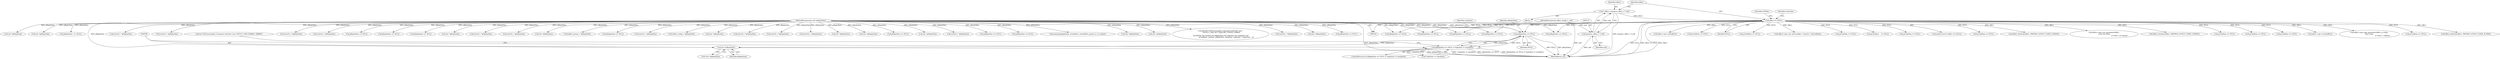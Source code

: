 digraph "1_Android_aeea52da00d210587fb3ed895de3d5f2e0264c88_9@del" {
"1000541" [label="(Call,pReplyData == NULL)"];
"1000106" [label="(MethodParameterIn,void *pReplyData)"];
"1000117" [label="(Call,effect == NULL)"];
"1000109" [label="(Call,* effect = (preproc_effect_t *) self)"];
"1000111" [label="(Call,(preproc_effect_t *) self)"];
"1000101" [label="(MethodParameterIn,effect_handle_t  self)"];
"1000540" [label="(Call,pReplyData == NULL || *replySize != sizeof(int))"];
"1000557" [label="(Call,(int *)pReplyData)"];
"1000149" [label="(Call,effect->ops->init(effect))"];
"1000795" [label="(Call,pReplyData == NULL)"];
"1000106" [label="(MethodParameterIn,void *pReplyData)"];
"1000123" [label="(Identifier,EINVAL)"];
"1000205" [label="(Call,(int *)pReplyData)"];
"1000153" [label="(Call,(int *)pReplyData)"];
"1000467" [label="(Call,pCmdData == NULL)"];
"1000119" [label="(Identifier,NULL)"];
"1000171" [label="(Call,pReplyData  == NULL)"];
"1000540" [label="(Call,pReplyData == NULL || *replySize != sizeof(int))"];
"1001009" [label="(Call,(uint32_t *)pReplyData)"];
"1001090" [label="(Call,(uint32_t *)pReplyData)"];
"1001194" [label="(Call,(uint32_t *)pReplyData)"];
"1001272" [label="(Call,(uint32_t *)pReplyData)"];
"1000637" [label="(Call,pReplyData == NULL)"];
"1001039" [label="(Call,pReplyData == NULL)"];
"1001134" [label="(Call,pCmdData == NULL)"];
"1000287" [label="(Call,pReplyData == NULL)"];
"1000705" [label="(Call,(int *)pReplyData)"];
"1000543" [label="(Identifier,NULL)"];
"1000614" [label="(Call,effect->ops->set_device(effect, *(uint32_t *)pCmdData))"];
"1001104" [label="(Call,(uint32_t *)pReplyData)"];
"1000544" [label="(Call,*replySize != sizeof(int))"];
"1000111" [label="(Call,(preproc_effect_t *) self)"];
"1000101" [label="(MethodParameterIn,effect_handle_t  self)"];
"1000109" [label="(Call,* effect = (preproc_effect_t *) self)"];
"1000968" [label="(Call,(uint32_t *)pReplyData)"];
"1000551" [label="(Literal,\"PreProcessingFx_Command cmdCode Case: EFFECT_CMD_ENABLE: ERROR\")"];
"1000714" [label="(Call,pCmdData == NULL)"];
"1000162" [label="(Call,pCmdData    == NULL)"];
"1000836" [label="(Call,(int *)pReplyData)"];
"1000407" [label="(Call,(effect_param_t *)pReplyData)"];
"1000628" [label="(Call,pCmdData == NULL)"];
"1000326" [label="(Call,pReplyData == NULL)"];
"1000374" [label="(Call,pReplyData == NULL)"];
"1000556" [label="(Call,*(int *)pReplyData)"];
"1000980" [label="(Call,(uint32_t *)pReplyData)"];
"1000116" [label="(ControlStructure,if (effect == NULL))"];
"1000271" [label="(Call,(effect_config_t *)pReplyData)"];
"1000583" [label="(Call,(int *)pReplyData)"];
"1000943" [label="(Call,(uint32_t *)pReplyData)"];
"1000278" [label="(Call,pCmdData == NULL)"];
"1000586" [label="(Call,Effect_SetState(effect, PREPROC_EFFECT_STATE_CONFIG))"];
"1000523" [label="(Call,effect->ops->set_parameter(effect,\n (void *)p->data,\n                                                                p->data + p->psize))"];
"1000110" [label="(Identifier,effect)"];
"1000542" [label="(Identifier,pReplyData)"];
"1000253" [label="(Call,pReplyData == NULL)"];
"1000130" [label="(Call,pReplyData == NULL)"];
"1001244" [label="(Call,(uint32_t *)pReplyData)"];
"1000899" [label="(Call,(uint32_t *)pReplyData)"];
"1000125" [label="(Identifier,cmdCode)"];
"1000786" [label="(Call,(int *)pReplyData)"];
"1000303" [label="(Call,(int *)pReplyData)"];
"1000559" [label="(Identifier,pReplyData)"];
"1000246" [label="(Call,Effect_SetState(effect, PREPROC_EFFECT_STATE_CONFIG))"];
"1000594" [label="(Call,pCmdData == NULL)"];
"1000863" [label="(Call,pReplyData == NULL)"];
"1000852" [label="(Call,pCmdData == NULL)"];
"1000243" [label="(Call,(int *)pReplyData)"];
"1000546" [label="(Identifier,replySize)"];
"1000118" [label="(Identifier,effect)"];
"1001002" [label="(Call,(uint32_t *)pReplyData)"];
"1001146" [label="(Call,pReplyData == NULL)"];
"1000363" [label="(Call,pCmdData == NULL)"];
"1000356" [label="(Call,effect->ops->reset(effect))"];
"1000113" [label="(Identifier,self)"];
"1000437" [label="(Call,effect->ops->get_parameter(effect, p->data,\n &p->vsize,\n                                                       p->data + voffset))"];
"1000478" [label="(Call,pReplyData == NULL)"];
"1000107" [label="(Block,)"];
"1000539" [label="(ControlStructure,if (pReplyData == NULL || *replySize != sizeof(int)))"];
"1000541" [label="(Call,pReplyData == NULL)"];
"1000396" [label="(Call,memcpy(pReplyData, pCmdData, sizeof(effect_param_t) + p->psize))"];
"1000520" [label="(Call,(int *)pReplyData)"];
"1001295" [label="(MethodReturn,int)"];
"1000316" [label="(Call,(int *)pReplyData)"];
"1001159" [label="(Call,ALOGE(\"PreProcessingFx_Command cmdCode Case: \"\n \"EFFECT_CMD_SET_FEATURE_CONFIG: ERROR\n\"\n \"pCmdData %p cmdSize %d pReplyData %p replySize %p *replySize %d\",\n                        pCmdData, cmdSize, pReplyData, replySize, replySize ? *replySize : -1))"];
"1000557" [label="(Call,(int *)pReplyData)"];
"1000567" [label="(Call,pReplyData == NULL)"];
"1001075" [label="(Call,(uint32_t *)pReplyData)"];
"1001030" [label="(Call,pCmdData == NULL)"];
"1000560" [label="(Call,Effect_SetState(effect, PREPROC_EFFECT_STATE_ACTIVE))"];
"1000228" [label="(Call,(int *)pReplyData)"];
"1000718" [label="(Call,pReplyData == NULL)"];
"1000117" [label="(Call,effect == NULL)"];
"1000541" -> "1000540"  [label="AST: "];
"1000541" -> "1000543"  [label="CFG: "];
"1000542" -> "1000541"  [label="AST: "];
"1000543" -> "1000541"  [label="AST: "];
"1000546" -> "1000541"  [label="CFG: "];
"1000540" -> "1000541"  [label="CFG: "];
"1000541" -> "1001295"  [label="DDG: NULL"];
"1000541" -> "1001295"  [label="DDG: pReplyData"];
"1000541" -> "1000540"  [label="DDG: pReplyData"];
"1000541" -> "1000540"  [label="DDG: NULL"];
"1000106" -> "1000541"  [label="DDG: pReplyData"];
"1000117" -> "1000541"  [label="DDG: NULL"];
"1000541" -> "1000557"  [label="DDG: pReplyData"];
"1000106" -> "1000100"  [label="AST: "];
"1000106" -> "1001295"  [label="DDG: pReplyData"];
"1000106" -> "1000130"  [label="DDG: pReplyData"];
"1000106" -> "1000153"  [label="DDG: pReplyData"];
"1000106" -> "1000171"  [label="DDG: pReplyData"];
"1000106" -> "1000205"  [label="DDG: pReplyData"];
"1000106" -> "1000228"  [label="DDG: pReplyData"];
"1000106" -> "1000243"  [label="DDG: pReplyData"];
"1000106" -> "1000253"  [label="DDG: pReplyData"];
"1000106" -> "1000271"  [label="DDG: pReplyData"];
"1000106" -> "1000287"  [label="DDG: pReplyData"];
"1000106" -> "1000303"  [label="DDG: pReplyData"];
"1000106" -> "1000316"  [label="DDG: pReplyData"];
"1000106" -> "1000326"  [label="DDG: pReplyData"];
"1000106" -> "1000374"  [label="DDG: pReplyData"];
"1000106" -> "1000396"  [label="DDG: pReplyData"];
"1000106" -> "1000407"  [label="DDG: pReplyData"];
"1000106" -> "1000478"  [label="DDG: pReplyData"];
"1000106" -> "1000520"  [label="DDG: pReplyData"];
"1000106" -> "1000557"  [label="DDG: pReplyData"];
"1000106" -> "1000567"  [label="DDG: pReplyData"];
"1000106" -> "1000583"  [label="DDG: pReplyData"];
"1000106" -> "1000637"  [label="DDG: pReplyData"];
"1000106" -> "1000705"  [label="DDG: pReplyData"];
"1000106" -> "1000718"  [label="DDG: pReplyData"];
"1000106" -> "1000786"  [label="DDG: pReplyData"];
"1000106" -> "1000795"  [label="DDG: pReplyData"];
"1000106" -> "1000836"  [label="DDG: pReplyData"];
"1000106" -> "1000863"  [label="DDG: pReplyData"];
"1000106" -> "1000899"  [label="DDG: pReplyData"];
"1000106" -> "1000943"  [label="DDG: pReplyData"];
"1000106" -> "1000968"  [label="DDG: pReplyData"];
"1000106" -> "1000980"  [label="DDG: pReplyData"];
"1000106" -> "1001002"  [label="DDG: pReplyData"];
"1000106" -> "1001009"  [label="DDG: pReplyData"];
"1000106" -> "1001039"  [label="DDG: pReplyData"];
"1000106" -> "1001075"  [label="DDG: pReplyData"];
"1000106" -> "1001090"  [label="DDG: pReplyData"];
"1000106" -> "1001104"  [label="DDG: pReplyData"];
"1000106" -> "1001146"  [label="DDG: pReplyData"];
"1000106" -> "1001159"  [label="DDG: pReplyData"];
"1000106" -> "1001194"  [label="DDG: pReplyData"];
"1000106" -> "1001244"  [label="DDG: pReplyData"];
"1000106" -> "1001272"  [label="DDG: pReplyData"];
"1000117" -> "1000116"  [label="AST: "];
"1000117" -> "1000119"  [label="CFG: "];
"1000118" -> "1000117"  [label="AST: "];
"1000119" -> "1000117"  [label="AST: "];
"1000123" -> "1000117"  [label="CFG: "];
"1000125" -> "1000117"  [label="CFG: "];
"1000117" -> "1001295"  [label="DDG: effect == NULL"];
"1000117" -> "1001295"  [label="DDG: effect"];
"1000117" -> "1001295"  [label="DDG: NULL"];
"1000109" -> "1000117"  [label="DDG: effect"];
"1000117" -> "1000130"  [label="DDG: NULL"];
"1000117" -> "1000149"  [label="DDG: effect"];
"1000117" -> "1000162"  [label="DDG: NULL"];
"1000117" -> "1000246"  [label="DDG: effect"];
"1000117" -> "1000253"  [label="DDG: NULL"];
"1000117" -> "1000278"  [label="DDG: NULL"];
"1000117" -> "1000326"  [label="DDG: NULL"];
"1000117" -> "1000356"  [label="DDG: effect"];
"1000117" -> "1000363"  [label="DDG: NULL"];
"1000117" -> "1000437"  [label="DDG: effect"];
"1000117" -> "1000467"  [label="DDG: NULL"];
"1000117" -> "1000523"  [label="DDG: effect"];
"1000117" -> "1000560"  [label="DDG: effect"];
"1000117" -> "1000567"  [label="DDG: NULL"];
"1000117" -> "1000586"  [label="DDG: effect"];
"1000117" -> "1000594"  [label="DDG: NULL"];
"1000117" -> "1000614"  [label="DDG: effect"];
"1000117" -> "1000628"  [label="DDG: NULL"];
"1000117" -> "1000714"  [label="DDG: NULL"];
"1000117" -> "1000795"  [label="DDG: NULL"];
"1000117" -> "1000852"  [label="DDG: NULL"];
"1000117" -> "1001030"  [label="DDG: NULL"];
"1000117" -> "1001134"  [label="DDG: NULL"];
"1000109" -> "1000107"  [label="AST: "];
"1000109" -> "1000111"  [label="CFG: "];
"1000110" -> "1000109"  [label="AST: "];
"1000111" -> "1000109"  [label="AST: "];
"1000118" -> "1000109"  [label="CFG: "];
"1000109" -> "1001295"  [label="DDG: (preproc_effect_t *) self"];
"1000111" -> "1000109"  [label="DDG: self"];
"1000111" -> "1000113"  [label="CFG: "];
"1000112" -> "1000111"  [label="AST: "];
"1000113" -> "1000111"  [label="AST: "];
"1000111" -> "1001295"  [label="DDG: self"];
"1000101" -> "1000111"  [label="DDG: self"];
"1000101" -> "1000100"  [label="AST: "];
"1000101" -> "1001295"  [label="DDG: self"];
"1000540" -> "1000539"  [label="AST: "];
"1000540" -> "1000544"  [label="CFG: "];
"1000544" -> "1000540"  [label="AST: "];
"1000551" -> "1000540"  [label="CFG: "];
"1000558" -> "1000540"  [label="CFG: "];
"1000540" -> "1001295"  [label="DDG: pReplyData == NULL || *replySize != sizeof(int)"];
"1000540" -> "1001295"  [label="DDG: *replySize != sizeof(int)"];
"1000540" -> "1001295"  [label="DDG: pReplyData == NULL"];
"1000544" -> "1000540"  [label="DDG: *replySize"];
"1000557" -> "1000556"  [label="AST: "];
"1000557" -> "1000559"  [label="CFG: "];
"1000558" -> "1000557"  [label="AST: "];
"1000559" -> "1000557"  [label="AST: "];
"1000556" -> "1000557"  [label="CFG: "];
"1000557" -> "1001295"  [label="DDG: pReplyData"];
}
